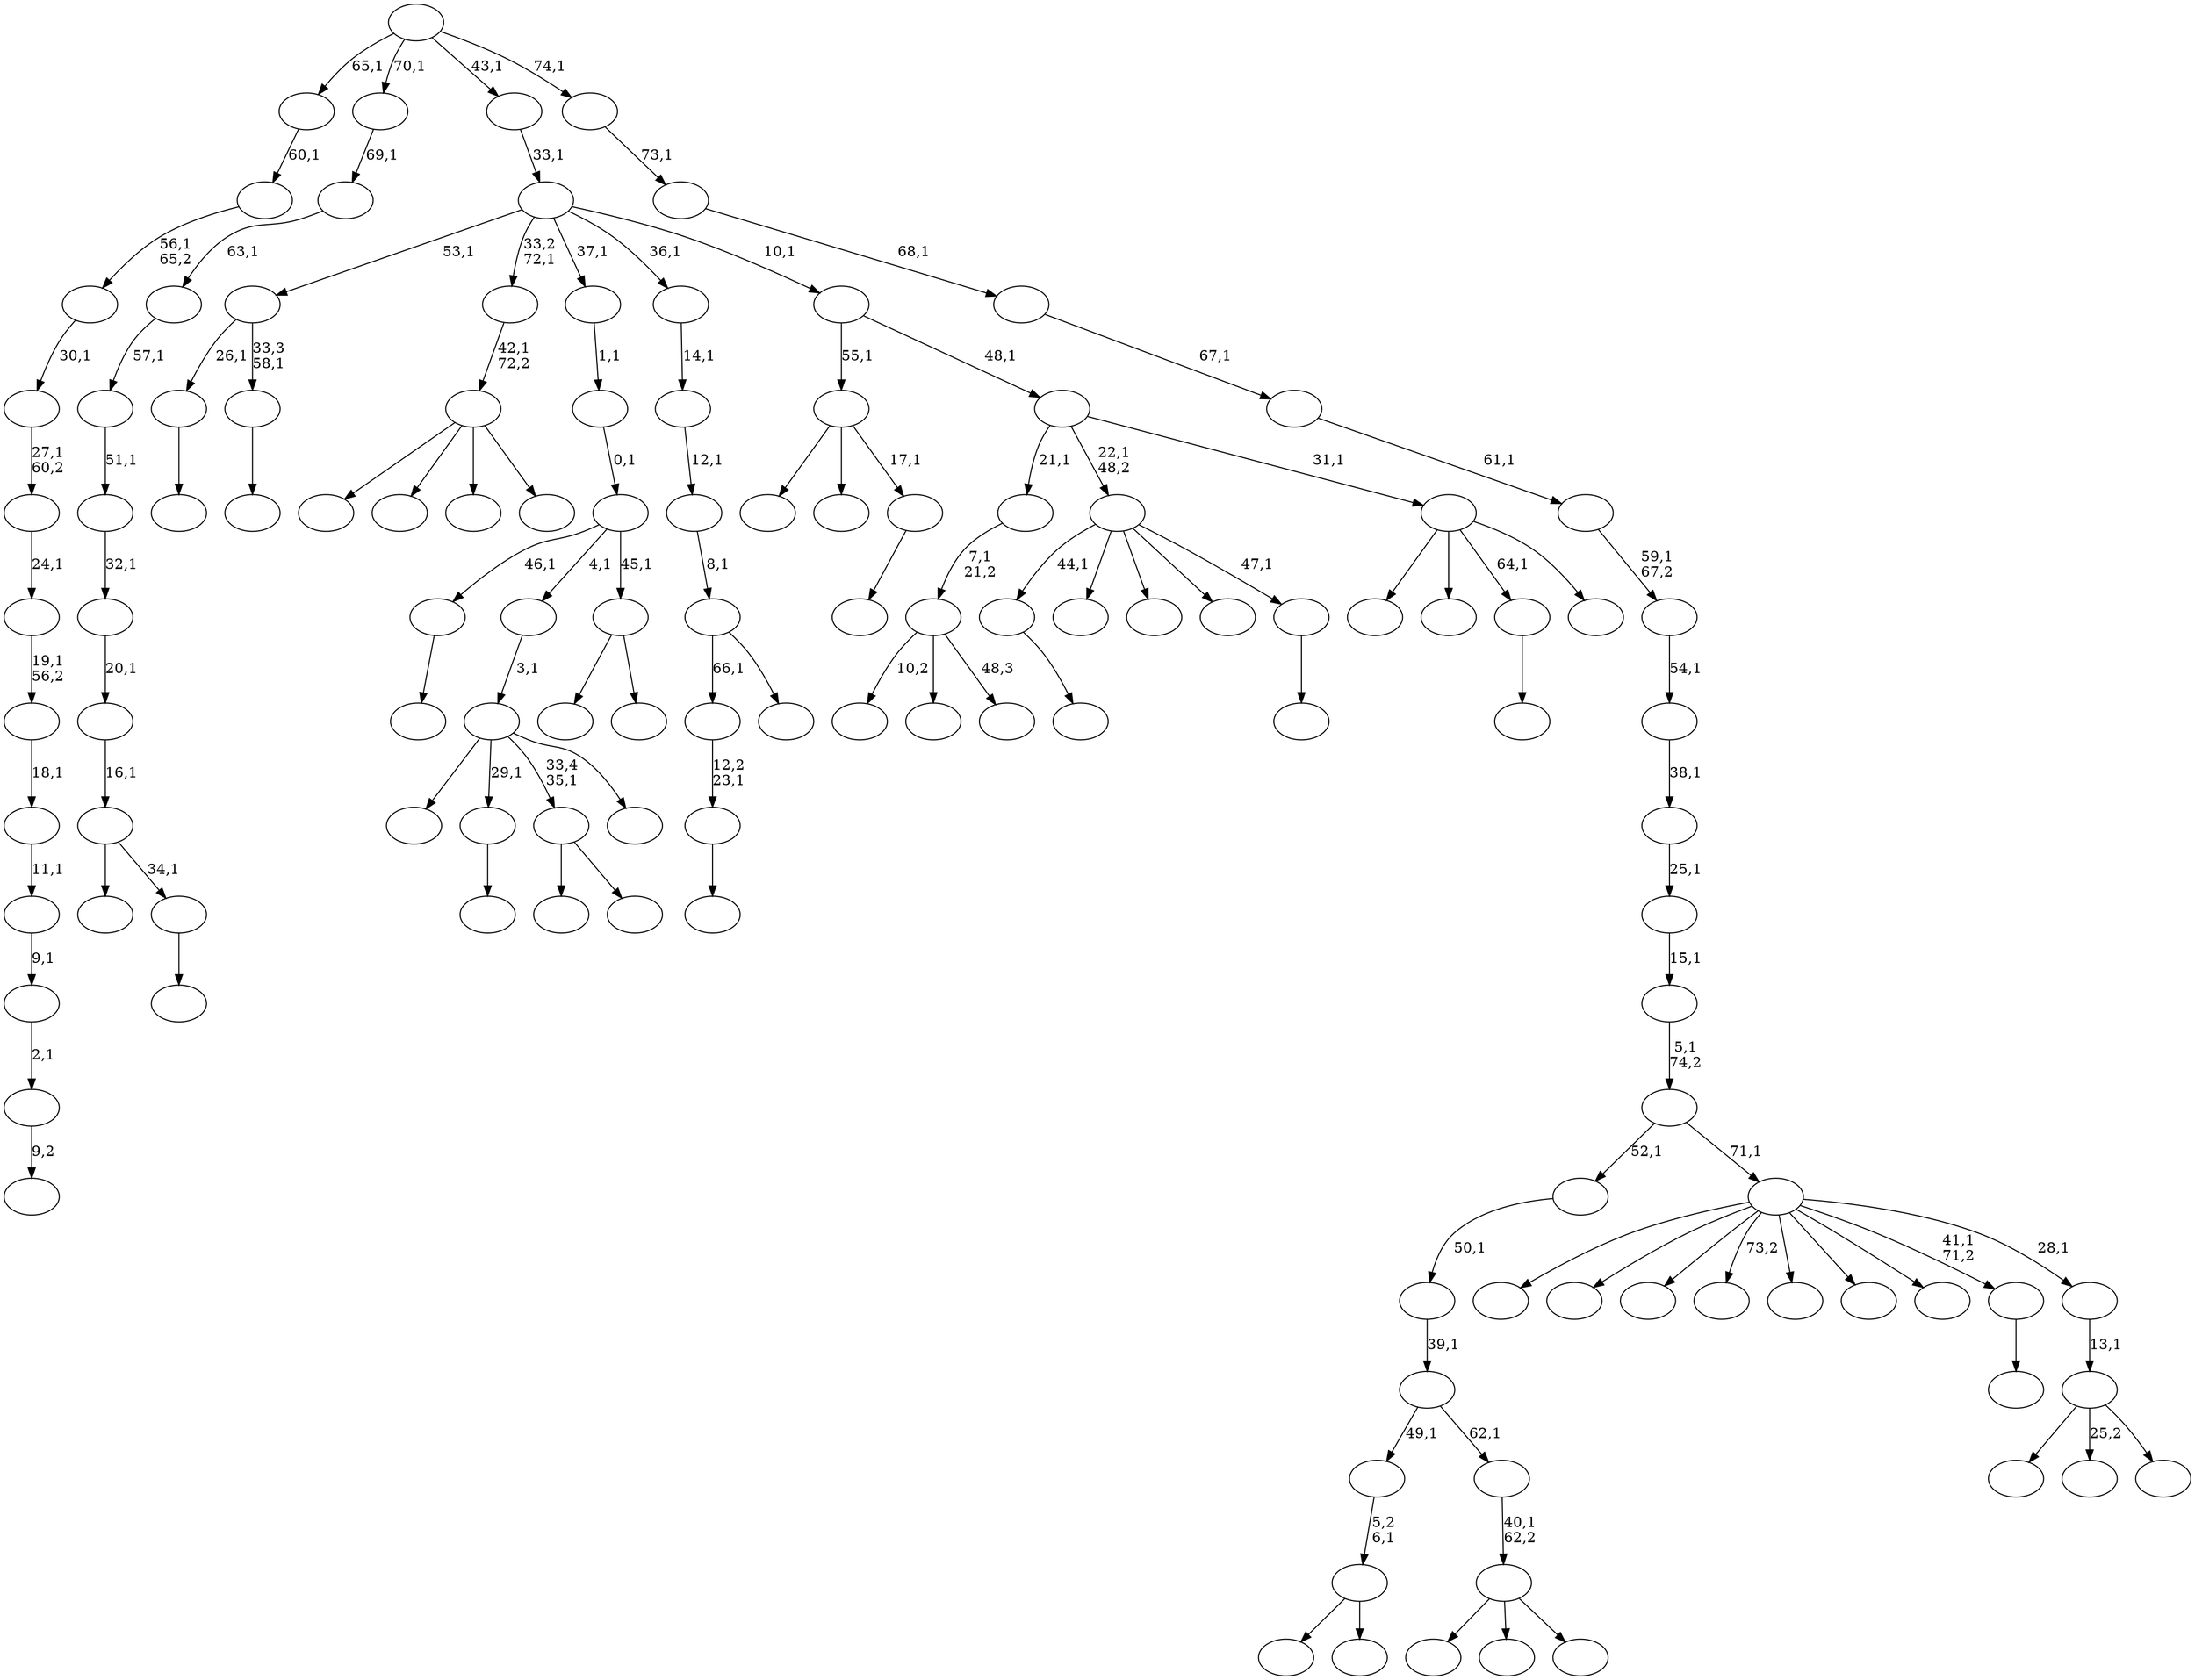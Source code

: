digraph T {
	125 [label=""]
	124 [label=""]
	123 [label=""]
	122 [label=""]
	121 [label=""]
	120 [label=""]
	119 [label=""]
	118 [label=""]
	117 [label=""]
	116 [label=""]
	115 [label=""]
	114 [label=""]
	113 [label=""]
	112 [label=""]
	111 [label=""]
	110 [label=""]
	109 [label=""]
	108 [label=""]
	107 [label=""]
	106 [label=""]
	105 [label=""]
	104 [label=""]
	103 [label=""]
	102 [label=""]
	101 [label=""]
	100 [label=""]
	99 [label=""]
	98 [label=""]
	97 [label=""]
	96 [label=""]
	95 [label=""]
	94 [label=""]
	93 [label=""]
	92 [label=""]
	91 [label=""]
	90 [label=""]
	89 [label=""]
	88 [label=""]
	87 [label=""]
	86 [label=""]
	85 [label=""]
	84 [label=""]
	83 [label=""]
	82 [label=""]
	81 [label=""]
	80 [label=""]
	79 [label=""]
	78 [label=""]
	77 [label=""]
	76 [label=""]
	75 [label=""]
	74 [label=""]
	73 [label=""]
	72 [label=""]
	71 [label=""]
	70 [label=""]
	69 [label=""]
	68 [label=""]
	67 [label=""]
	66 [label=""]
	65 [label=""]
	64 [label=""]
	63 [label=""]
	62 [label=""]
	61 [label=""]
	60 [label=""]
	59 [label=""]
	58 [label=""]
	57 [label=""]
	56 [label=""]
	55 [label=""]
	54 [label=""]
	53 [label=""]
	52 [label=""]
	51 [label=""]
	50 [label=""]
	49 [label=""]
	48 [label=""]
	47 [label=""]
	46 [label=""]
	45 [label=""]
	44 [label=""]
	43 [label=""]
	42 [label=""]
	41 [label=""]
	40 [label=""]
	39 [label=""]
	38 [label=""]
	37 [label=""]
	36 [label=""]
	35 [label=""]
	34 [label=""]
	33 [label=""]
	32 [label=""]
	31 [label=""]
	30 [label=""]
	29 [label=""]
	28 [label=""]
	27 [label=""]
	26 [label=""]
	25 [label=""]
	24 [label=""]
	23 [label=""]
	22 [label=""]
	21 [label=""]
	20 [label=""]
	19 [label=""]
	18 [label=""]
	17 [label=""]
	16 [label=""]
	15 [label=""]
	14 [label=""]
	13 [label=""]
	12 [label=""]
	11 [label=""]
	10 [label=""]
	9 [label=""]
	8 [label=""]
	7 [label=""]
	6 [label=""]
	5 [label=""]
	4 [label=""]
	3 [label=""]
	2 [label=""]
	1 [label=""]
	0 [label=""]
	122 -> 123 [label=""]
	118 -> 119 [label="9,2"]
	117 -> 118 [label="2,1"]
	116 -> 117 [label="9,1"]
	115 -> 116 [label="11,1"]
	114 -> 115 [label="18,1"]
	113 -> 114 [label="19,1\n56,2"]
	112 -> 113 [label="24,1"]
	111 -> 112 [label="27,1\n60,2"]
	110 -> 111 [label="30,1"]
	109 -> 110 [label="56,1\n65,2"]
	108 -> 109 [label="60,1"]
	103 -> 104 [label=""]
	97 -> 98 [label=""]
	92 -> 124 [label=""]
	92 -> 93 [label=""]
	89 -> 90 [label=""]
	87 -> 125 [label=""]
	87 -> 97 [label="29,1"]
	87 -> 92 [label="33,4\n35,1"]
	87 -> 88 [label=""]
	86 -> 87 [label="3,1"]
	84 -> 105 [label=""]
	84 -> 85 [label=""]
	83 -> 84 [label="5,2\n6,1"]
	81 -> 82 [label=""]
	73 -> 74 [label=""]
	72 -> 73 [label="12,2\n23,1"]
	69 -> 70 [label=""]
	68 -> 89 [label="26,1"]
	68 -> 69 [label="33,3\n58,1"]
	65 -> 95 [label=""]
	65 -> 94 [label=""]
	65 -> 77 [label=""]
	65 -> 66 [label=""]
	64 -> 65 [label="42,1\n72,2"]
	62 -> 96 [label="10,2"]
	62 -> 91 [label=""]
	62 -> 63 [label="48,3"]
	61 -> 62 [label="7,1\n21,2"]
	59 -> 121 [label=""]
	59 -> 107 [label=""]
	59 -> 60 [label=""]
	58 -> 59 [label="40,1\n62,2"]
	57 -> 83 [label="49,1"]
	57 -> 58 [label="62,1"]
	56 -> 57 [label="39,1"]
	55 -> 56 [label="50,1"]
	53 -> 54 [label=""]
	52 -> 75 [label=""]
	52 -> 53 [label="34,1"]
	51 -> 52 [label="16,1"]
	50 -> 51 [label="20,1"]
	49 -> 50 [label="32,1"]
	48 -> 49 [label="51,1"]
	47 -> 48 [label="57,1"]
	46 -> 47 [label="63,1"]
	45 -> 46 [label="69,1"]
	43 -> 71 [label=""]
	43 -> 44 [label=""]
	42 -> 103 [label="46,1"]
	42 -> 86 [label="4,1"]
	42 -> 43 [label="45,1"]
	41 -> 42 [label="0,1"]
	40 -> 41 [label="1,1"]
	36 -> 37 [label=""]
	35 -> 102 [label=""]
	35 -> 67 [label=""]
	35 -> 36 [label="17,1"]
	31 -> 72 [label="66,1"]
	31 -> 32 [label=""]
	30 -> 31 [label="8,1"]
	29 -> 30 [label="12,1"]
	28 -> 29 [label="14,1"]
	25 -> 26 [label=""]
	24 -> 122 [label="44,1"]
	24 -> 101 [label=""]
	24 -> 80 [label=""]
	24 -> 34 [label=""]
	24 -> 25 [label="47,1"]
	22 -> 23 [label=""]
	20 -> 100 [label=""]
	20 -> 99 [label=""]
	20 -> 81 [label="64,1"]
	20 -> 21 [label=""]
	19 -> 61 [label="21,1"]
	19 -> 24 [label="22,1\n48,2"]
	19 -> 20 [label="31,1"]
	18 -> 35 [label="55,1"]
	18 -> 19 [label="48,1"]
	17 -> 68 [label="53,1"]
	17 -> 64 [label="33,2\n72,1"]
	17 -> 40 [label="37,1"]
	17 -> 28 [label="36,1"]
	17 -> 18 [label="10,1"]
	16 -> 17 [label="33,1"]
	14 -> 106 [label=""]
	14 -> 33 [label="25,2"]
	14 -> 15 [label=""]
	13 -> 14 [label="13,1"]
	12 -> 120 [label=""]
	12 -> 79 [label=""]
	12 -> 78 [label=""]
	12 -> 76 [label="73,2"]
	12 -> 39 [label=""]
	12 -> 38 [label=""]
	12 -> 27 [label=""]
	12 -> 22 [label="41,1\n71,2"]
	12 -> 13 [label="28,1"]
	11 -> 55 [label="52,1"]
	11 -> 12 [label="71,1"]
	10 -> 11 [label="5,1\n74,2"]
	9 -> 10 [label="15,1"]
	8 -> 9 [label="25,1"]
	7 -> 8 [label="38,1"]
	6 -> 7 [label="54,1"]
	5 -> 6 [label="59,1\n67,2"]
	4 -> 5 [label="61,1"]
	3 -> 4 [label="67,1"]
	2 -> 3 [label="68,1"]
	1 -> 2 [label="73,1"]
	0 -> 108 [label="65,1"]
	0 -> 45 [label="70,1"]
	0 -> 16 [label="43,1"]
	0 -> 1 [label="74,1"]
}
